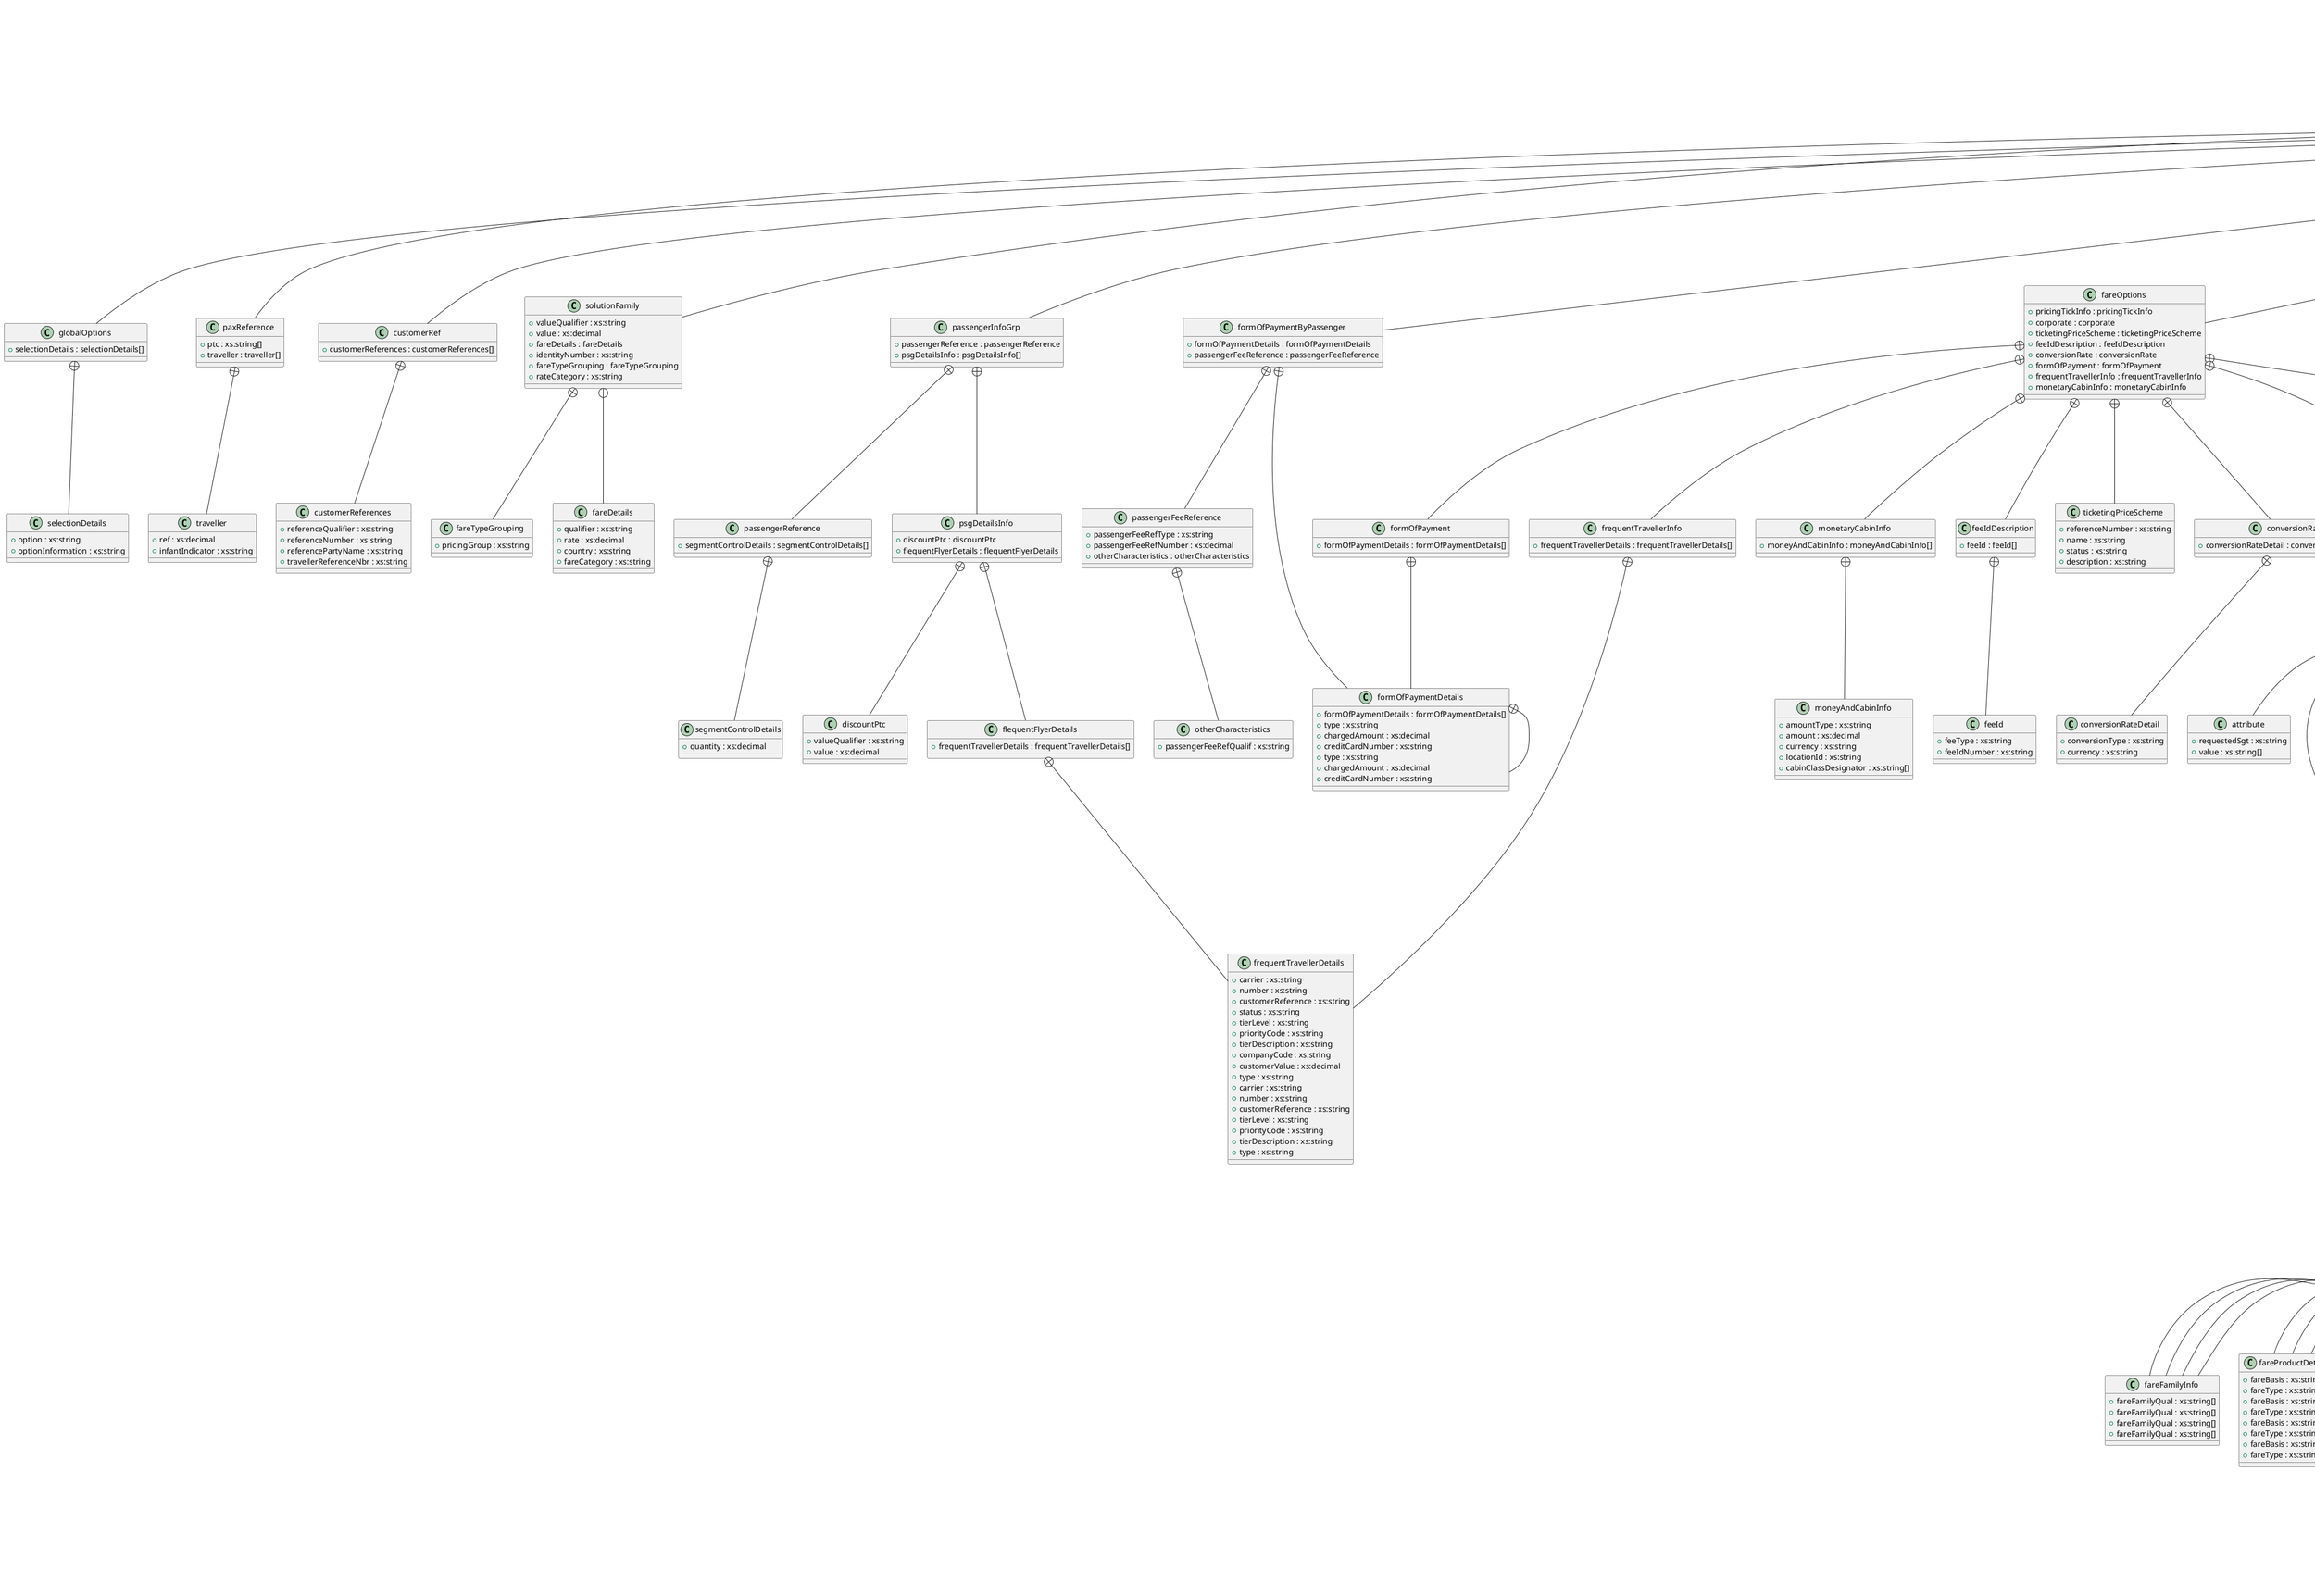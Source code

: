 @startuml

class Fare_MasterPricerTravelBoardSearch {
    +numberOfUnit : numberOfUnit
    +globalOptions : globalOptions
    +paxReference : paxReference[]
    +customerRef : customerRef
    +formOfPaymentByPassenger : formOfPaymentByPassenger[]
    +solutionFamily : solutionFamily[]
    +passengerInfoGrp : passengerInfoGrp[]
    +fareFamilies : fareFamilies[]
    +fareOptions : fareOptions
    +priceToBeat : priceToBeat
    +taxInfo : taxInfo[]
    +travelFlightInfo : travelFlightInfo
    +valueSearch : valueSearch[]
    +buckets : buckets[]
    +itinerary : itinerary[]
    +ticketChangeInfo : ticketChangeInfo
    +combinationFareFamilies : combinationFareFamilies[]
    +feeOption : feeOption[]
    +officeIdDetails : officeIdDetails[]
}
Fare_MasterPricerTravelBoardSearch +-- numberOfUnit
class numberOfUnit {
    +unitNumberDetail : unitNumberDetail[]
}
numberOfUnit +-- unitNumberDetail
class unitNumberDetail {
    +numberOfUnits : xs:decimal
    +typeOfUnit : xs:string
}
Fare_MasterPricerTravelBoardSearch +-- globalOptions
class globalOptions {
    +selectionDetails : selectionDetails[]
}
globalOptions +-- selectionDetails
class selectionDetails {
    +option : xs:string
    +optionInformation : xs:string
}
Fare_MasterPricerTravelBoardSearch +-- paxReference
class paxReference {
    +ptc : xs:string[]
    +traveller : traveller[]
}
paxReference +-- traveller
class traveller {
    +ref : xs:decimal
    +infantIndicator : xs:string
}
Fare_MasterPricerTravelBoardSearch +-- customerRef
class customerRef {
    +customerReferences : customerReferences[]
}
customerRef +-- customerReferences
class customerReferences {
    +referenceQualifier : xs:string
    +referenceNumber : xs:string
    +referencePartyName : xs:string
    +travellerReferenceNbr : xs:string
}
Fare_MasterPricerTravelBoardSearch +-- formOfPaymentByPassenger
class formOfPaymentByPassenger {
    +formOfPaymentDetails : formOfPaymentDetails
    +passengerFeeReference : passengerFeeReference
}
formOfPaymentByPassenger +-- formOfPaymentDetails
class formOfPaymentDetails {
    +formOfPaymentDetails : formOfPaymentDetails[]
}
formOfPaymentDetails +-- formOfPaymentDetails
class formOfPaymentDetails {
    +type : xs:string
    +chargedAmount : xs:decimal
    +creditCardNumber : xs:string
}
formOfPaymentByPassenger +-- passengerFeeReference
class passengerFeeReference {
    +passengerFeeRefType : xs:string
    +passengerFeeRefNumber : xs:decimal
    +otherCharacteristics : otherCharacteristics
}
passengerFeeReference +-- otherCharacteristics
class otherCharacteristics {
    +passengerFeeRefQualif : xs:string
}
Fare_MasterPricerTravelBoardSearch +-- solutionFamily
class solutionFamily {
    +valueQualifier : xs:string
    +value : xs:decimal
    +fareDetails : fareDetails
    +identityNumber : xs:string
    +fareTypeGrouping : fareTypeGrouping
    +rateCategory : xs:string
}
solutionFamily +-- fareDetails
class fareDetails {
    +qualifier : xs:string
    +rate : xs:decimal
    +country : xs:string
    +fareCategory : xs:string
}
solutionFamily +-- fareTypeGrouping
class fareTypeGrouping {
    +pricingGroup : xs:string
}
Fare_MasterPricerTravelBoardSearch +-- passengerInfoGrp
class passengerInfoGrp {
    +passengerReference : passengerReference
    +psgDetailsInfo : psgDetailsInfo[]
}
passengerInfoGrp +-- passengerReference
class passengerReference {
    +segmentControlDetails : segmentControlDetails[]
}
passengerReference +-- segmentControlDetails
class segmentControlDetails {
    +quantity : xs:decimal
}
passengerInfoGrp +-- psgDetailsInfo
class psgDetailsInfo {
    +discountPtc : discountPtc
    +flequentFlyerDetails : flequentFlyerDetails
}
psgDetailsInfo +-- discountPtc
class discountPtc {
    +valueQualifier : xs:string
    +value : xs:decimal
}
psgDetailsInfo +-- flequentFlyerDetails
class flequentFlyerDetails {
    +frequentTravellerDetails : frequentTravellerDetails[]
}
flequentFlyerDetails +-- frequentTravellerDetails
class frequentTravellerDetails {
    +carrier : xs:string
    +number : xs:string
    +customerReference : xs:string
    +status : xs:string
    +tierLevel : xs:string
    +priorityCode : xs:string
    +tierDescription : xs:string
    +companyCode : xs:string
    +customerValue : xs:decimal
    +type : xs:string
}
Fare_MasterPricerTravelBoardSearch +-- fareFamilies
class fareFamilies {
    +familyInformation : familyInformation
    +familyCriteria : familyCriteria
    +fareFamilySegment : fareFamilySegment[]
    +otherPossibleCriteria : otherPossibleCriteria[]
}
fareFamilies +-- familyInformation
class familyInformation {
    +refNumber : xs:decimal
    +fareFamilyname : xs:string
    +hierarchy : xs:decimal
    +commercialFamilyDetails : commercialFamilyDetails[]
}
familyInformation +-- commercialFamilyDetails
class commercialFamilyDetails {
    +commercialFamily : xs:string
}
fareFamilies +-- familyCriteria
class familyCriteria {
    +carrierId : xs:string[]
    +rdb : xs:string[]
    +fareFamilyInfo : fareFamilyInfo
    +fareProductDetail : fareProductDetail[]
    +corporateInfo : corporateInfo[]
    +cabinProduct : cabinProduct[]
    +cabinProcessingIdentifier : xs:string
    +dateTimeDetails : dateTimeDetails[]
    +otherCriteria : otherCriteria[]
}
familyCriteria +-- fareFamilyInfo
class fareFamilyInfo {
    +fareFamilyQual : xs:string[]
}
familyCriteria +-- fareProductDetail
class fareProductDetail {
    +fareBasis : xs:string
    +fareType : xs:string[]
}
familyCriteria +-- corporateInfo
class corporateInfo {
    +corporateNumberIdentifier : xs:string
    +corporateName : xs:string
}
familyCriteria +-- cabinProduct
class cabinProduct {
    +cabinDesignator : xs:string
}
familyCriteria +-- dateTimeDetails
class dateTimeDetails {
    +date : xs:string
    +otherDate : xs:decimal
}
familyCriteria +-- otherCriteria
class otherCriteria {
    +name : xs:string
    +value : xs:string[]
}
fareFamilies +-- fareFamilySegment
class fareFamilySegment {
    +referenceInfo : referenceInfo
    +familyCriteria : familyCriteria
}
fareFamilySegment +-- referenceInfo
class referenceInfo {
    +referencingDetail : referencingDetail[]
}
referenceInfo +-- referencingDetail
class referencingDetail {
    +refQualifier : xs:string
    +refNumber : xs:decimal
}
fareFamilySegment +-- familyCriteria
class familyCriteria {
    +carrierId : xs:string[]
    +rdb : xs:string[]
    +fareFamilyInfo : fareFamilyInfo
    +fareProductDetail : fareProductDetail[]
    +corporateInfo : corporateInfo[]
    +cabinProduct : cabinProduct[]
    +cabinProcessingIdentifier : xs:string
    +dateTimeDetails : dateTimeDetails[]
    +otherCriteria : otherCriteria[]
}
familyCriteria +-- fareFamilyInfo
class fareFamilyInfo {
    +fareFamilyQual : xs:string[]
}
familyCriteria +-- fareProductDetail
class fareProductDetail {
    +fareBasis : xs:string
    +fareType : xs:string[]
}
familyCriteria +-- corporateInfo
class corporateInfo {
    +corporateNumberIdentifier : xs:string
    +corporateName : xs:string
}
familyCriteria +-- cabinProduct
class cabinProduct {
    +cabinDesignator : xs:string
}
familyCriteria +-- dateTimeDetails
class dateTimeDetails {
    +date : xs:string
    +otherDate : xs:decimal
}
familyCriteria +-- otherCriteria
class otherCriteria {
    +name : xs:string
    +value : xs:string[]
}
fareFamilies +-- otherPossibleCriteria
class otherPossibleCriteria {
    +logicalLink : logicalLink
    +familyCriteria : familyCriteria
    +fareFamilySegment : fareFamilySegment[]
}
otherPossibleCriteria +-- logicalLink
class logicalLink {
    +booleanExpression : booleanExpression
}
logicalLink +-- booleanExpression
class booleanExpression {
    +codeOperator : xs:string
}
otherPossibleCriteria +-- familyCriteria
class familyCriteria {
    +carrierId : xs:string[]
    +rdb : xs:string[]
    +fareFamilyInfo : fareFamilyInfo
    +fareProductDetail : fareProductDetail[]
    +corporateInfo : corporateInfo[]
    +cabinProduct : cabinProduct[]
    +cabinProcessingIdentifier : xs:string
    +dateTimeDetails : dateTimeDetails[]
    +otherCriteria : otherCriteria[]
}
familyCriteria +-- fareFamilyInfo
class fareFamilyInfo {
    +fareFamilyQual : xs:string[]
}
familyCriteria +-- fareProductDetail
class fareProductDetail {
    +fareBasis : xs:string
    +fareType : xs:string[]
}
familyCriteria +-- corporateInfo
class corporateInfo {
    +corporateNumberIdentifier : xs:string
    +corporateName : xs:string
}
familyCriteria +-- cabinProduct
class cabinProduct {
    +cabinDesignator : xs:string
}
familyCriteria +-- dateTimeDetails
class dateTimeDetails {
    +date : xs:string
    +otherDate : xs:decimal
}
familyCriteria +-- otherCriteria
class otherCriteria {
    +name : xs:string
    +value : xs:string[]
}
otherPossibleCriteria +-- fareFamilySegment
class fareFamilySegment {
    +referenceInfo : referenceInfo
    +familyCriteria : familyCriteria
}
fareFamilySegment +-- referenceInfo
class referenceInfo {
    +referencingDetail : referencingDetail[]
}
referenceInfo +-- referencingDetail
class referencingDetail {
    +refQualifier : xs:string
    +refNumber : xs:decimal
}
fareFamilySegment +-- familyCriteria
class familyCriteria {
    +carrierId : xs:string[]
    +rdb : xs:string[]
    +fareFamilyInfo : fareFamilyInfo
    +fareProductDetail : fareProductDetail[]
    +corporateInfo : corporateInfo[]
    +cabinProduct : cabinProduct[]
    +cabinProcessingIdentifier : xs:string
    +dateTimeDetails : dateTimeDetails[]
    +otherCriteria : otherCriteria[]
}
familyCriteria +-- fareFamilyInfo
class fareFamilyInfo {
    +fareFamilyQual : xs:string[]
}
familyCriteria +-- fareProductDetail
class fareProductDetail {
    +fareBasis : xs:string
    +fareType : xs:string[]
}
familyCriteria +-- corporateInfo
class corporateInfo {
    +corporateNumberIdentifier : xs:string
    +corporateName : xs:string
}
familyCriteria +-- cabinProduct
class cabinProduct {
    +cabinDesignator : xs:string
}
familyCriteria +-- dateTimeDetails
class dateTimeDetails {
    +date : xs:string
    +otherDate : xs:decimal
}
familyCriteria +-- otherCriteria
class otherCriteria {
    +name : xs:string
    +value : xs:string[]
}
Fare_MasterPricerTravelBoardSearch +-- fareOptions
class fareOptions {
    +pricingTickInfo : pricingTickInfo
    +corporate : corporate
    +ticketingPriceScheme : ticketingPriceScheme
    +feeIdDescription : feeIdDescription
    +conversionRate : conversionRate
    +formOfPayment : formOfPayment
    +frequentTravellerInfo : frequentTravellerInfo
    +monetaryCabinInfo : monetaryCabinInfo
}
fareOptions +-- pricingTickInfo
class pricingTickInfo {
    +pricingTicketing : pricingTicketing
    +ticketingDate : ticketingDate
    +companyId : companyId
    +sellingPoint : sellingPoint
    +ticketingPoint : ticketingPoint
    +journeyOriginPoint : journeyOriginPoint
    +corporateId : corporateId
}
pricingTickInfo +-- pricingTicketing
class pricingTicketing {
    +priceType : xs:string[]
}
pricingTickInfo +-- ticketingDate
class ticketingDate {
    +date : xs:string
    +rtcDate : xs:string
}
pricingTickInfo +-- companyId
class companyId {
    +value : xs:string
}
pricingTickInfo +-- sellingPoint
class sellingPoint {
    +locationId : xs:string
    +country : xs:string
}
pricingTickInfo +-- ticketingPoint
class ticketingPoint {
    +locationId : xs:string
    +country : xs:string
}
pricingTickInfo +-- journeyOriginPoint
class journeyOriginPoint {
    +locationId : xs:string
    +country : xs:string
}
pricingTickInfo +-- corporateId
class corporateId {
    +arcNumber : xs:string
    +erspNumber : xs:string
    +iataNumber : xs:string
}
fareOptions +-- corporate
class corporate {
    +corporateId : corporateId[]
}
corporate +-- corporateId
class corporateId {
    +corporateQualifier : xs:string
    +identity : xs:string[]
}
fareOptions +-- ticketingPriceScheme
class ticketingPriceScheme {
    +referenceNumber : xs:string
    +name : xs:string
    +status : xs:string
    +description : xs:string
}
fareOptions +-- feeIdDescription
class feeIdDescription {
    +feeId : feeId[]
}
feeIdDescription +-- feeId
class feeId {
    +feeType : xs:string
    +feeIdNumber : xs:string
}
fareOptions +-- conversionRate
class conversionRate {
    +conversionRateDetail : conversionRateDetail[]
}
conversionRate +-- conversionRateDetail
class conversionRateDetail {
    +conversionType : xs:string
    +currency : xs:string
}
fareOptions +-- formOfPayment
class formOfPayment {
    +formOfPaymentDetails : formOfPaymentDetails[]
}
formOfPayment +-- formOfPaymentDetails
class formOfPaymentDetails {
    +type : xs:string
    +chargedAmount : xs:decimal
    +creditCardNumber : xs:string
}
fareOptions +-- frequentTravellerInfo
class frequentTravellerInfo {
    +frequentTravellerDetails : frequentTravellerDetails[]
}
frequentTravellerInfo +-- frequentTravellerDetails
class frequentTravellerDetails {
    +carrier : xs:string
    +number : xs:string
    +customerReference : xs:string
    +tierLevel : xs:string
    +priorityCode : xs:string
    +tierDescription : xs:string
    +type : xs:string
}
fareOptions +-- monetaryCabinInfo
class monetaryCabinInfo {
    +moneyAndCabinInfo : moneyAndCabinInfo[]
}
monetaryCabinInfo +-- moneyAndCabinInfo
class moneyAndCabinInfo {
    +amountType : xs:string
    +amount : xs:decimal
    +currency : xs:string
    +locationId : xs:string
    +cabinClassDesignator : xs:string[]
}
Fare_MasterPricerTravelBoardSearch +-- priceToBeat
class priceToBeat {
    +moneyInfo : moneyInfo
    +additionalMoneyInfo : additionalMoneyInfo[]
}
priceToBeat +-- moneyInfo
class moneyInfo {
    +qualifier : xs:string
    +amount : xs:decimal
    +currency : xs:string
}
priceToBeat +-- additionalMoneyInfo
class additionalMoneyInfo {
    +qualifier : xs:string
    +amount : xs:decimal
    +currency : xs:string
    +locationId : xs:string
}
Fare_MasterPricerTravelBoardSearch +-- taxInfo
class taxInfo {
    +withholdTaxSurcharge : xs:string
    +taxDetail : taxDetail[]
}
taxInfo +-- taxDetail
class taxDetail {
    +rate : xs:string
    +country : xs:string
    +currency : xs:string
    +type : xs:string
    +amountQualifier : xs:string
}
Fare_MasterPricerTravelBoardSearch +-- travelFlightInfo
class travelFlightInfo {
    +cabinId : cabinId
    +companyIdentity : companyIdentity[]
    +flightDetail : flightDetail
    +inclusionDetail : inclusionDetail[]
    +exclusionDetail : exclusionDetail[]
    +unitNumberDetail : unitNumberDetail[]
}
travelFlightInfo +-- cabinId
class cabinId {
    +cabinQualifier : xs:string
    +cabin : xs:string[]
}
travelFlightInfo +-- companyIdentity
class companyIdentity {
    +carrierQualifier : xs:string
    +carrierId : xs:string[]
}
travelFlightInfo +-- flightDetail
class flightDetail {
    +flightType : xs:string[]
}
travelFlightInfo +-- inclusionDetail
class inclusionDetail {
    +inclusionIdentifier : xs:string
    +locationId : xs:string
    +airportCityQualifier : xs:string
}
travelFlightInfo +-- exclusionDetail
class exclusionDetail {
    +exclusionIdentifier : xs:string
    +locationId : xs:string
    +airportCityQualifier : xs:string
}
travelFlightInfo +-- unitNumberDetail
class unitNumberDetail {
    +numberOfUnits : xs:decimal
    +typeOfUnit : xs:string
}
Fare_MasterPricerTravelBoardSearch +-- valueSearch
class valueSearch {
    +criteriaName : xs:string
    +criteriaCode : xs:string
    +value : xs:string
    +criteriaDetails : criteriaDetails[]
}
valueSearch +-- criteriaDetails
class criteriaDetails {
    +type : xs:string
    +value : xs:string
    +attribute : xs:string[]
}
Fare_MasterPricerTravelBoardSearch +-- buckets
class buckets {
    +bucketInfo : bucketInfo
    +bucketDetails : bucketDetails[]
}
buckets +-- bucketInfo
class bucketInfo {
    +number : xs:string
    +name : xs:string
    +completion : xs:string
    +mode : xs:string
    +valueRef : xs:string
    +weight : xs:decimal
    +count : xs:decimal
    +attributeCount : xs:decimal
}
buckets +-- bucketDetails
class bucketDetails {
    +code : xs:string
    +type : xs:string
    +attribute : attribute[]
}
bucketDetails +-- attribute
class attribute {
    +requestedSgt : xs:string
    +value : xs:string[]
}
Fare_MasterPricerTravelBoardSearch +-- itinerary
class itinerary {
    +requestedSegmentRef : requestedSegmentRef
    +departureLocalization : departureLocalization
    +arrivalLocalization : arrivalLocalization
    +timeDetails : timeDetails
    +flightInfo : flightInfo
    +familyInformation : familyInformation
    +valueSearch : valueSearch[]
    +groupOfFlights : groupOfFlights[]
    +flightInfoPNR : flightInfoPNR[]
    +requestedSegmentAction : requestedSegmentAction
    +attributes : attributes
}
itinerary +-- requestedSegmentRef
class requestedSegmentRef {
    +segRef : xs:decimal
    +locationForcing : locationForcing[]
}
requestedSegmentRef +-- locationForcing
class locationForcing {
    +airportCityQualifier : xs:string
    +segmentNumber : xs:decimal
}
itinerary +-- departureLocalization
class departureLocalization {
    +departurePoint : departurePoint
    +depMultiCity : depMultiCity[]
    +firstPnrSegmentRef : firstPnrSegmentRef
    +attributeDetails : attributeDetails[]
}
departureLocalization +-- departurePoint
class departurePoint {
    +distance : xs:decimal
    +distanceUnit : xs:string
    +locationId : xs:string
    +airportCityQualifier : xs:string
    +latitude : xs:string
    +longitude : xs:string
}
departureLocalization +-- depMultiCity
class depMultiCity {
    +locationId : xs:string
    +airportCityQualifier : xs:string
}
departureLocalization +-- firstPnrSegmentRef
class firstPnrSegmentRef {
    +pnrSegmentTattoo : xs:decimal
    +pnrSegmentQualifier : xs:string
}
departureLocalization +-- attributeDetails
class attributeDetails {
    +type : xs:string
    +value : xs:string[]
}
itinerary +-- arrivalLocalization
class arrivalLocalization {
    +arrivalPointDetails : arrivalPointDetails
    +arrivalMultiCity : arrivalMultiCity[]
    +attributeDetails : attributeDetails[]
}
arrivalLocalization +-- arrivalPointDetails
class arrivalPointDetails {
    +distance : xs:decimal
    +distanceUnit : xs:string
    +locationId : xs:string
    +airportCityQualifier : xs:string
    +latitude : xs:string
    +longitude : xs:string
}
arrivalLocalization +-- arrivalMultiCity
class arrivalMultiCity {
    +locationId : xs:string
    +airportCityQualifier : xs:string
}
arrivalLocalization +-- attributeDetails
class attributeDetails {
    +type : xs:string
    +value : xs:string[]
}
itinerary +-- timeDetails
class timeDetails {
    +firstDateTimeDetail : firstDateTimeDetail
    +rangeOfDate : rangeOfDate
    +tripDetails : tripDetails
}
timeDetails +-- firstDateTimeDetail
class firstDateTimeDetail {
    +timeQualifier : xs:string
    +date : xs:string
    +time : xs:string
    +timeWindow : xs:string
}
timeDetails +-- rangeOfDate
class rangeOfDate {
    +rangeQualifier : xs:string
    +dayInterval : xs:decimal
    +timeAtdestination : xs:string
}
timeDetails +-- tripDetails
class tripDetails {
    +flexibilityQualifier : xs:string
    +tripInterval : xs:decimal
    +tripDuration : xs:decimal
}
itinerary +-- flightInfo
class flightInfo {
    +cabinId : cabinId
    +companyIdentity : companyIdentity[]
    +flightDetail : flightDetail
    +inclusionDetail : inclusionDetail[]
    +exclusionDetail : exclusionDetail[]
    +unitNumberDetail : unitNumberDetail[]
}
flightInfo +-- cabinId
class cabinId {
    +cabinQualifier : xs:string
    +cabin : xs:string[]
}
flightInfo +-- companyIdentity
class companyIdentity {
    +carrierQualifier : xs:string
    +carrierId : xs:string[]
}
flightInfo +-- flightDetail
class flightDetail {
    +flightType : xs:string[]
}
flightInfo +-- inclusionDetail
class inclusionDetail {
    +inclusionIdentifier : xs:string
    +locationId : xs:string
    +airportCityQualifier : xs:string
}
flightInfo +-- exclusionDetail
class exclusionDetail {
    +exclusionIdentifier : xs:string
    +locationId : xs:string
    +airportCityQualifier : xs:string
}
flightInfo +-- unitNumberDetail
class unitNumberDetail {
    +numberOfUnits : xs:decimal
    +typeOfUnit : xs:string
}
itinerary +-- familyInformation
class familyInformation {
    +commercialFamilyDetails : commercialFamilyDetails[]
}
familyInformation +-- commercialFamilyDetails
class commercialFamilyDetails {
    +commercialFamily : xs:string
}
itinerary +-- valueSearch
class valueSearch {
    +criteriaName : xs:string
    +criteriaCode : xs:string
    +value : xs:string
    +criteriaDetails : criteriaDetails[]
}
valueSearch +-- criteriaDetails
class criteriaDetails {
    +type : xs:string
    +value : xs:string
    +attribute : xs:string[]
}
itinerary +-- groupOfFlights
class groupOfFlights {
    +propFlightGrDetail : propFlightGrDetail
    +priceToBeat : priceToBeat
    +flightDetails : flightDetails[]
}
groupOfFlights +-- propFlightGrDetail
class propFlightGrDetail {
    +flightProposal : flightProposal[]
    +flightCharacteristic : xs:string
    +majCabin : xs:string
}
propFlightGrDetail +-- flightProposal
class flightProposal {
    +ref : xs:string
    +unitQualifier : xs:string
}
groupOfFlights +-- priceToBeat
class priceToBeat {
    +moneyInfo : moneyInfo
    +additionalMoneyInfo : additionalMoneyInfo[]
}
priceToBeat +-- moneyInfo
class moneyInfo {
    +qualifier : xs:string
    +amount : xs:decimal
    +currency : xs:string
}
priceToBeat +-- additionalMoneyInfo
class additionalMoneyInfo {
    +qualifier : xs:string
    +amount : xs:decimal
    +currency : xs:string
    +locationId : xs:string
}
groupOfFlights +-- flightDetails
class flightDetails {
    +flightInformation : flightInformation
    +avlInfo : avlInfo[]
    +technicalStop : technicalStop[]
    +commercialAgreement : commercialAgreement
    +addInfo : addInfo
    +terminalEquipmentDetails : terminalEquipmentDetails[]
    +reservationInfo : reservationInfo
    +priceToBeat : priceToBeat
}
flightDetails +-- flightInformation
class flightInformation {
    +productDateTime : productDateTime
    +location : location[]
    +companyId : companyId
    +flightOrtrainNumber : xs:string
    +productDetail : productDetail
    +addProductDetail : addProductDetail
    +attributeDetails : attributeDetails[]
}
flightInformation +-- productDateTime
class productDateTime {
    +dateOfDeparture : xs:string
    +timeOfDeparture : xs:string
    +dateOfArrival : xs:string
    +timeOfArrival : xs:string
    +dateVariation : xs:string
}
flightInformation +-- location
class location {
    +locationId : xs:string
    +airportCityQualifier : xs:string
    +terminal : xs:string
}
flightInformation +-- companyId
class companyId {
    +marketingCarrier : xs:string
    +operatingCarrier : xs:string
}
flightInformation +-- productDetail
class productDetail {
    +equipmentType : xs:string
    +operatingDay : xs:string
    +techStopNumber : xs:decimal
    +locationId : xs:string[]
}
flightInformation +-- addProductDetail
class addProductDetail {
    +lastSeatAvailable : xs:string
    +levelOfAccess : xs:string
    +electronicTicketing : xs:string
    +operationalSuffix : xs:string
    +productDetailQualifier : xs:string
    +flightCharacteristic : xs:string[]
}
flightInformation +-- attributeDetails
class attributeDetails {
    +attributeType : xs:string
    +attributeDescription : xs:string
}
flightDetails +-- avlInfo
class avlInfo {
    +cabinProduct : cabinProduct[]
    +contextDetails : contextDetails
}
avlInfo +-- cabinProduct
class cabinProduct {
    +rbd : xs:string
    +bookingModifier : xs:string
    +cabin : xs:string
    +avlStatus : xs:string
}
avlInfo +-- contextDetails
class contextDetails {
    +avl : xs:string[]
}
flightDetails +-- technicalStop
class technicalStop {
    +stopDetails : stopDetails[]
    +Dummy.NET : xs:string
}
technicalStop +-- stopDetails
class stopDetails {
    +dateQualifier : xs:string
    +date : xs:string
    +firstTime : xs:string
    +equipementType : xs:string
    +locationId : xs:string
}
flightDetails +-- commercialAgreement
class commercialAgreement {
    +codeshareDetails : codeshareDetails
    +otherCodeshareDetails : otherCodeshareDetails[]
}
commercialAgreement +-- codeshareDetails
class codeshareDetails {
    +codeShareType : xs:string
    +airlineDesignator : xs:string
    +flightNumber : xs:decimal
}
commercialAgreement +-- otherCodeshareDetails
class otherCodeshareDetails {
    +codeShareType : xs:string
    +airlineDesignator : xs:string
    +flightNumber : xs:decimal
}
flightDetails +-- addInfo
class addInfo {
    +status : xs:string[]
    +dateTimePeriodDetails : dateTimePeriodDetails
    +referenceNumber : xs:string
    +productIdentification : xs:string[]
}
addInfo +-- dateTimePeriodDetails
class dateTimePeriodDetails {
    +qualifier : xs:string
    +value : xs:string
}
flightDetails +-- terminalEquipmentDetails
class terminalEquipmentDetails {
    +legDetails : legDetails
    +departureStationInfo : departureStationInfo
    +arrivalStationInfo : arrivalStationInfo
    +mileageTimeDetails : mileageTimeDetails
}
terminalEquipmentDetails +-- legDetails
class legDetails {
    +equipment : xs:string
    +duration : xs:decimal
    +complexingFlightIndicator : xs:string
}
terminalEquipmentDetails +-- departureStationInfo
class departureStationInfo {
    +terminal : xs:string
}
terminalEquipmentDetails +-- arrivalStationInfo
class arrivalStationInfo {
    +terminal : xs:string
}
terminalEquipmentDetails +-- mileageTimeDetails
class mileageTimeDetails {
    +elapsedGroundTime : xs:decimal
}
flightDetails +-- reservationInfo
class reservationInfo {
    +booking : xs:string
    +identifier : xs:string
    +status : xs:string
    +itemNumber : xs:decimal
    +dateTimeDetails : dateTimeDetails
    +designator : xs:string
    +movementType : xs:string
    +productTypeDetails : productTypeDetails
}
reservationInfo +-- dateTimeDetails
class dateTimeDetails {
    +date : xs:string
    +time : xs:string
}
reservationInfo +-- productTypeDetails
class productTypeDetails {
    +sequenceNumber : xs:string
    +availabilityContext : xs:string
}
flightDetails +-- priceToBeat
class priceToBeat {
    +moneyInfo : moneyInfo
    +additionalMoneyInfo : additionalMoneyInfo[]
}
priceToBeat +-- moneyInfo
class moneyInfo {
    +qualifier : xs:string
    +amount : xs:decimal
    +currency : xs:string
}
priceToBeat +-- additionalMoneyInfo
class additionalMoneyInfo {
    +qualifier : xs:string
    +amount : xs:decimal
    +currency : xs:string
    +locationId : xs:string
}
itinerary +-- flightInfoPNR
class flightInfoPNR {
    +travelResponseDetails : travelResponseDetails
    +timeTableDate : timeTableDate
    +terminalEquipmentDetails : terminalEquipmentDetails[]
    +codeshareData : codeshareData
    +disclosure : disclosure
    +stopDetails : stopDetails
    +trafficRestrictionData : trafficRestrictionData
    +reservationInfo : reservationInfo
    +incidentalStopInfo : incidentalStopInfo[]
}
flightInfoPNR +-- travelResponseDetails
class travelResponseDetails {
    +flightDate : flightDate
    +boardPointDetails : boardPointDetails
    +offpointDetails : offpointDetails
    +companyDetails : companyDetails
    +flightIdentification : flightIdentification
    +flightTypeDetails : flightTypeDetails
}
travelResponseDetails +-- flightDate
class flightDate {
    +departureDate : xs:string
    +departureTime : xs:string
    +arrivalDate : xs:string
    +arrivalTime : xs:string
    +dateVariation : xs:string
}
travelResponseDetails +-- boardPointDetails
class boardPointDetails {
    +trueLocationId : xs:string
}
travelResponseDetails +-- offpointDetails
class offpointDetails {
    +trueLocationId : xs:string
}
travelResponseDetails +-- companyDetails
class companyDetails {
    +marketingCompany : xs:string
}
travelResponseDetails +-- flightIdentification
class flightIdentification {
    +flightNumber : xs:decimal
    +operationalSuffix : xs:string
}
travelResponseDetails +-- flightTypeDetails
class flightTypeDetails {
    +flightIndicator : xs:string[]
}
flightInfoPNR +-- timeTableDate
class timeTableDate {
    +beginDateTime : beginDateTime
    +endDateTime : endDateTime
    +frequency : frequency
}
timeTableDate +-- beginDateTime
class beginDateTime {
    +year : xs:string
    +month : xs:decimal
    +day : xs:decimal
}
timeTableDate +-- endDateTime
class endDateTime {
    +year : xs:string
    +month : xs:decimal
    +day : xs:decimal
}
timeTableDate +-- frequency
class frequency {
    +qualifier : xs:string
    +value : xs:string[]
}
flightInfoPNR +-- terminalEquipmentDetails
class terminalEquipmentDetails {
    +legDetails : legDetails
    +departureStationInfo : departureStationInfo
    +arrivalStationInfo : arrivalStationInfo
    +mileageTimeDetails : mileageTimeDetails
}
terminalEquipmentDetails +-- legDetails
class legDetails {
    +equipment : xs:string
    +duration : xs:decimal
    +complexingFlightIndicator : xs:string
}
terminalEquipmentDetails +-- departureStationInfo
class departureStationInfo {
    +terminal : xs:string
}
terminalEquipmentDetails +-- arrivalStationInfo
class arrivalStationInfo {
    +terminal : xs:string
}
terminalEquipmentDetails +-- mileageTimeDetails
class mileageTimeDetails {
    +elapsedGroundTime : xs:decimal
}
flightInfoPNR +-- codeshareData
class codeshareData {
    +codeshareDetails : codeshareDetails
    +otherCodeshareDetails : otherCodeshareDetails[]
}
codeshareData +-- codeshareDetails
class codeshareDetails {
    +transportStageQualifier : xs:string
    +airlineDesignator : xs:string
    +flightNumber : xs:decimal
    +operationalSuffix : xs:string
}
codeshareData +-- otherCodeshareDetails
class otherCodeshareDetails {
    +transportStageQualifier : xs:string
    +airlineDesignator : xs:string
    +flightNumber : xs:decimal
    +operationalSuffix : xs:string
}
flightInfoPNR +-- disclosure
class disclosure {
    +freeTextDetails : freeTextDetails
    +freeText : xs:string
}
disclosure +-- freeTextDetails
class freeTextDetails {
    +textSubjectQualifier : xs:string
    +informationType : xs:string
    +source : xs:string
    +encoding : xs:string
}
flightInfoPNR +-- stopDetails
class stopDetails {
    +routingDetails : routingDetails[]
}
stopDetails +-- routingDetails
class routingDetails {
    +station : xs:string
}
flightInfoPNR +-- trafficRestrictionData
class trafficRestrictionData {
    +trafficRestrictionDetails : trafficRestrictionDetails[]
}
trafficRestrictionData +-- trafficRestrictionDetails
class trafficRestrictionDetails {
    +code : xs:string
}
flightInfoPNR +-- reservationInfo
class reservationInfo {
    +booking : xs:string
    +identifier : xs:string
    +status : xs:string
    +itemNumber : xs:decimal
    +dateTimeDetails : dateTimeDetails
    +designator : xs:string
    +movementType : xs:string
    +productTypeDetails : productTypeDetails
}
reservationInfo +-- dateTimeDetails
class dateTimeDetails {
    +date : xs:string
    +time : xs:string
}
reservationInfo +-- productTypeDetails
class productTypeDetails {
    +sequenceNumber : xs:string
    +availabilityContext : xs:string
}
flightInfoPNR +-- incidentalStopInfo
class incidentalStopInfo {
    +dateTimeInfo : dateTimeInfo
}
incidentalStopInfo +-- dateTimeInfo
class dateTimeInfo {
    +dateTimeDetails : dateTimeDetails[]
}
dateTimeInfo +-- dateTimeDetails
class dateTimeDetails {
    +qualifier : xs:string
    +date : xs:string
    +time : xs:string
    +qualifier2 : xs:string
    +reserved1 : xs:string
    +reserved2 : xs:string
}
itinerary +-- requestedSegmentAction
class requestedSegmentAction {
    +actionRequestCode : xs:string
    +productDetails : productDetails
}
requestedSegmentAction +-- productDetails
class productDetails {
    +flightNumber : xs:string
    +bookingClass : xs:string
    +operationalSuffix : xs:string
    +modifier : xs:string[]
}
itinerary +-- attributes
class attributes {
    +attributeDetails : attributeDetails[]
}
attributes +-- attributeDetails
class attributeDetails {
    +attributeType : xs:string
    +attributeDescription : xs:string
}
Fare_MasterPricerTravelBoardSearch +-- ticketChangeInfo
class ticketChangeInfo {
    +ticketNumberDetails : ticketNumberDetails
    +ticketRequestedSegments : ticketRequestedSegments[]
}
ticketChangeInfo +-- ticketNumberDetails
class ticketNumberDetails {
    +documentDetails : documentDetails[]
}
ticketNumberDetails +-- documentDetails
class documentDetails {
    +number : xs:string
}
ticketChangeInfo +-- ticketRequestedSegments
class ticketRequestedSegments {
    +actionIdentification : actionIdentification
    +connectPointDetails : connectPointDetails
}
ticketRequestedSegments +-- actionIdentification
class actionIdentification {
    +actionRequestCode : xs:string
    +productDetails : productDetails
}
actionIdentification +-- productDetails
class productDetails {
    +flightNumber : xs:string
    +bookingClass : xs:string
    +operationalSuffix : xs:string
    +modifier : xs:string[]
}
ticketRequestedSegments +-- connectPointDetails
class connectPointDetails {
    +connectionDetails : connectionDetails[]
}
connectPointDetails +-- connectionDetails
class connectionDetails {
    +location : xs:string
}
Fare_MasterPricerTravelBoardSearch +-- combinationFareFamilies
class combinationFareFamilies {
    +itemFFCNumber : itemFFCNumber
    +nbOfUnits : nbOfUnits
    +referenceInfo : referenceInfo[]
}
combinationFareFamilies +-- itemFFCNumber
class itemFFCNumber {
    +itemNumberId : itemNumberId
}
itemFFCNumber +-- itemNumberId
class itemNumberId {
    +number : xs:string
    +type : xs:string
    +qualifier : xs:string
    +responsibleAgency : xs:string
}
combinationFareFamilies +-- nbOfUnits
class nbOfUnits {
    +unitNumberDetail : unitNumberDetail[]
}
nbOfUnits +-- unitNumberDetail
class unitNumberDetail {
    +numberOfUnits : xs:decimal
    +typeOfUnit : xs:string
}
combinationFareFamilies +-- referenceInfo
class referenceInfo {
    +referencingDetail : referencingDetail[]
    +Dummy.NET : xs:string
}
referenceInfo +-- referencingDetail
class referencingDetail {
    +refQualifier : xs:string
    +refNumber : xs:decimal
}
Fare_MasterPricerTravelBoardSearch +-- feeOption
class feeOption {
    +feeTypeInfo : feeTypeInfo
    +rateTax : rateTax
    +feeDetails : feeDetails[]
}
feeOption +-- feeTypeInfo
class feeTypeInfo {
    +carrierFeeDetails : carrierFeeDetails
    +otherSelectionDetails : otherSelectionDetails[]
}
feeTypeInfo +-- carrierFeeDetails
class carrierFeeDetails {
    +type : xs:string
    +optionInformation : xs:string
}
feeTypeInfo +-- otherSelectionDetails
class otherSelectionDetails {
    +option : xs:string
    +optionInformation : xs:string
}
feeOption +-- rateTax
class rateTax {
    +monetaryDetails : monetaryDetails[]
}
rateTax +-- monetaryDetails
class monetaryDetails {
    +typeQualifier : xs:string
    +amount : xs:string
    +currency : xs:string
}
feeOption +-- feeDetails
class feeDetails {
    +feeInfo : feeInfo
    +associatedAmounts : associatedAmounts
    +feeDescriptionGrp : feeDescriptionGrp
}
feeDetails +-- feeInfo
class feeInfo {
    +dataTypeInformation : dataTypeInformation
    +dataInformation : dataInformation[]
}
feeInfo +-- dataTypeInformation
class dataTypeInformation {
    +subType : xs:string
    +option : xs:string
}
feeInfo +-- dataInformation
class dataInformation {
    +indicator : xs:string
}
feeDetails +-- associatedAmounts
class associatedAmounts {
    +monetaryDetails : monetaryDetails[]
}
associatedAmounts +-- monetaryDetails
class monetaryDetails {
    +typeQualifier : xs:string
    +amount : xs:string
    +currency : xs:string
    +location : xs:string
}
feeDetails +-- feeDescriptionGrp
class feeDescriptionGrp {
    +itemNumberInfo : itemNumberInfo
    +serviceAttributesInfo : serviceAttributesInfo
    +serviceDescriptionInfo : serviceDescriptionInfo
}
feeDescriptionGrp +-- itemNumberInfo
class itemNumberInfo {
    +itemNumberDetails : itemNumberDetails
}
itemNumberInfo +-- itemNumberDetails
class itemNumberDetails {
    +number : xs:string
    +type : xs:string
    +qualifier : xs:string
    +responsibleAgency : xs:string
}
feeDescriptionGrp +-- serviceAttributesInfo
class serviceAttributesInfo {
    +attributeQualifier : xs:string
    +attributeDetails : attributeDetails[]
}
serviceAttributesInfo +-- attributeDetails
class attributeDetails {
    +attributeType : xs:string
    +attributeDescription : xs:string
}
feeDescriptionGrp +-- serviceDescriptionInfo
class serviceDescriptionInfo {
    +serviceRequirementsInfo : serviceRequirementsInfo
    +seatDetails : seatDetails[]
}
serviceDescriptionInfo +-- serviceRequirementsInfo
class serviceRequirementsInfo {
    +serviceClassification : xs:string
    +serviceStatus : xs:string
    +serviceNumberOfInstances : xs:decimal
    +serviceMarketingCarrier : xs:string
    +serviceGroup : xs:string
    +serviceSubGroup : xs:string
    +serviceFreeText : xs:string[]
}
serviceDescriptionInfo +-- seatDetails
class seatDetails {
    +seatCharacteristics : xs:string[]
}
Fare_MasterPricerTravelBoardSearch +-- officeIdDetails
class officeIdDetails {
    +officeIdInformation : officeIdInformation
    +nbOfUnits : nbOfUnits
    +uidOption : uidOption
    +pricingTickInfo : pricingTickInfo
    +corporateFareInfo : corporateFareInfo
    +travelFlightInfo : travelFlightInfo
    +airlineDistributionDetails : airlineDistributionDetails[]
}
officeIdDetails +-- officeIdInformation
class officeIdInformation {
    +officeIdentification : officeIdentification
    +officeType : xs:string
    +officeCode : xs:string
}
officeIdInformation +-- officeIdentification
class officeIdentification {
    +officeName : xs:decimal
    +agentSignin : xs:string
    +confidentialOffice : xs:string
    +otherOffice : xs:string
}
officeIdDetails +-- nbOfUnits
class nbOfUnits {
    +unitNumberDetail : unitNumberDetail[]
}
nbOfUnits +-- unitNumberDetail
class unitNumberDetail {
    +numberOfUnits : xs:decimal
    +typeOfUnit : xs:string
}
officeIdDetails +-- uidOption
class uidOption {
    +attributeDetails : attributeDetails[]
}
uidOption +-- attributeDetails
class attributeDetails {
    +attributeType : xs:string
    +attributeDescription : xs:string
}
officeIdDetails +-- pricingTickInfo
class pricingTickInfo {
    +pricingTicketing : pricingTicketing
    +ticketingDate : ticketingDate
    +companyId : companyId
    +sellingPoint : sellingPoint
    +ticketingPoint : ticketingPoint
    +journeyOriginPoint : journeyOriginPoint
    +corporateId : corporateId
}
pricingTickInfo +-- pricingTicketing
class pricingTicketing {
    +priceType : xs:string[]
}
pricingTickInfo +-- ticketingDate
class ticketingDate {
    +date : xs:string
    +rtcDate : xs:string
}
pricingTickInfo +-- companyId
class companyId {
    +value : xs:string
}
pricingTickInfo +-- sellingPoint
class sellingPoint {
    +locationId : xs:string
    +country : xs:string
}
pricingTickInfo +-- ticketingPoint
class ticketingPoint {
    +locationId : xs:string
    +country : xs:string
}
pricingTickInfo +-- journeyOriginPoint
class journeyOriginPoint {
    +locationId : xs:string
    +country : xs:string
}
pricingTickInfo +-- corporateId
class corporateId {
    +arcNumber : xs:string
    +erspNumber : xs:string
    +iataNumber : xs:string
}
officeIdDetails +-- corporateFareInfo
class corporateFareInfo {
    +corporateFareIdentifiers : corporateFareIdentifiers
}
corporateFareInfo +-- corporateFareIdentifiers
class corporateFareIdentifiers {
    +fareQualifier : xs:string
    +identifyNumber : xs:string[]
}
officeIdDetails +-- travelFlightInfo
class travelFlightInfo {
    +cabinId : cabinId
    +companyIdentity : companyIdentity[]
    +flightDetail : flightDetail
    +inclusionDetail : inclusionDetail[]
    +exclusionDetail : exclusionDetail[]
    +unitNumberDetail : unitNumberDetail[]
}
travelFlightInfo +-- cabinId
class cabinId {
    +cabinQualifier : xs:string
    +cabin : xs:string[]
}
travelFlightInfo +-- companyIdentity
class companyIdentity {
    +carrierQualifier : xs:string
    +carrierId : xs:string[]
}
travelFlightInfo +-- flightDetail
class flightDetail {
    +flightType : xs:string[]
}
travelFlightInfo +-- inclusionDetail
class inclusionDetail {
    +inclusionIdentifier : xs:string
    +locationId : xs:string
    +airportCityQualifier : xs:string
}
travelFlightInfo +-- exclusionDetail
class exclusionDetail {
    +exclusionIdentifier : xs:string
    +locationId : xs:string
    +airportCityQualifier : xs:string
}
travelFlightInfo +-- unitNumberDetail
class unitNumberDetail {
    +numberOfUnits : xs:decimal
    +typeOfUnit : xs:string
}
officeIdDetails +-- airlineDistributionDetails
class airlineDistributionDetails {
    +requestedSegmentRef : requestedSegmentRef
    +flightInfo : flightInfo
}
airlineDistributionDetails +-- requestedSegmentRef
class requestedSegmentRef {
    +segRef : xs:decimal
    +locationForcing : locationForcing[]
}
requestedSegmentRef +-- locationForcing
class locationForcing {
    +airportCityQualifier : xs:string
    +segmentNumber : xs:decimal
}
airlineDistributionDetails +-- flightInfo
class flightInfo {
    +cabinId : cabinId
    +companyIdentity : companyIdentity[]
    +flightDetail : flightDetail
    +inclusionDetail : inclusionDetail[]
    +exclusionDetail : exclusionDetail[]
    +unitNumberDetail : unitNumberDetail[]
}
flightInfo +-- cabinId
class cabinId {
    +cabinQualifier : xs:string
    +cabin : xs:string[]
}
flightInfo +-- companyIdentity
class companyIdentity {
    +carrierQualifier : xs:string
    +carrierId : xs:string[]
}
flightInfo +-- flightDetail
class flightDetail {
    +flightType : xs:string[]
}
flightInfo +-- inclusionDetail
class inclusionDetail {
    +inclusionIdentifier : xs:string
    +locationId : xs:string
    +airportCityQualifier : xs:string
}
flightInfo +-- exclusionDetail
class exclusionDetail {
    +exclusionIdentifier : xs:string
    +locationId : xs:string
    +airportCityQualifier : xs:string
}
flightInfo +-- unitNumberDetail
class unitNumberDetail {
    +numberOfUnits : xs:decimal
    +typeOfUnit : xs:string
}

@enduml
